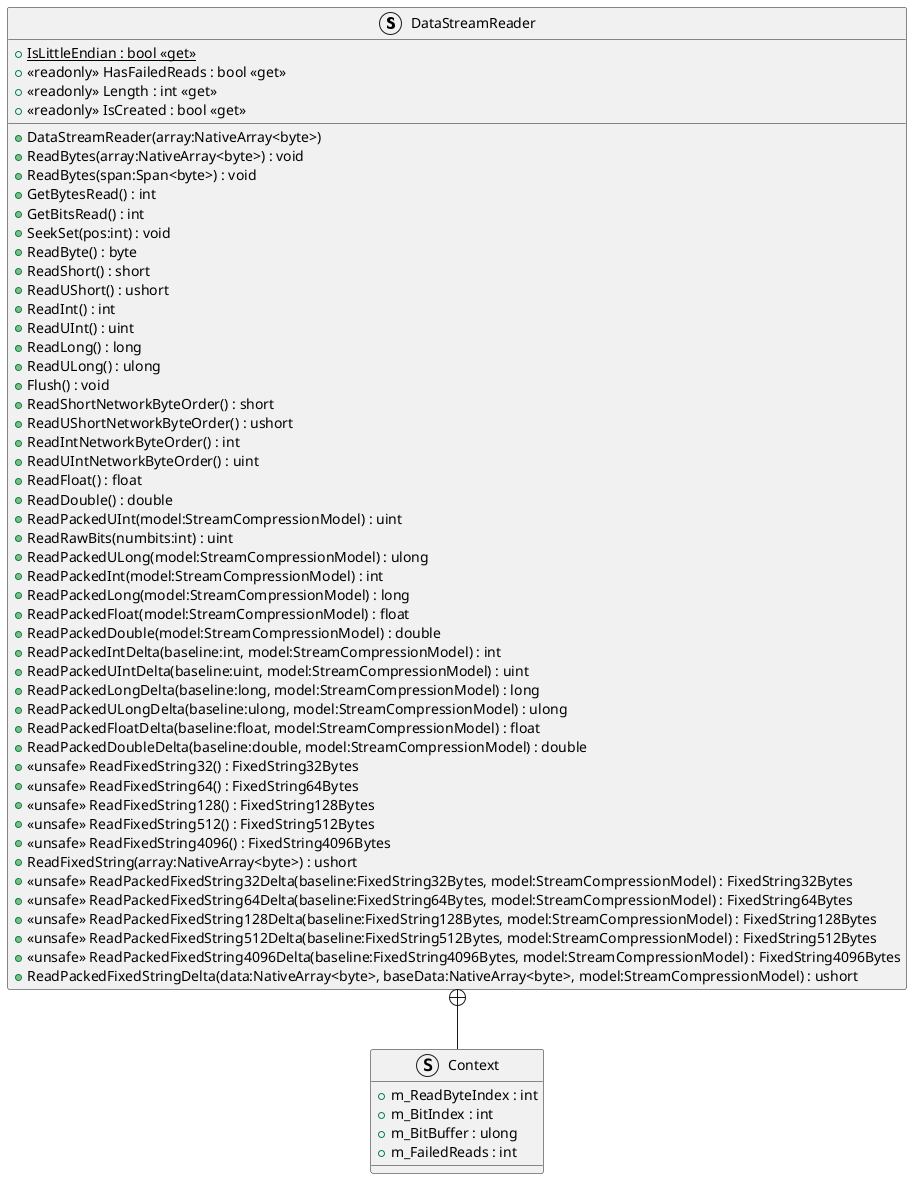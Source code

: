 @startuml
struct DataStreamReader {
    + DataStreamReader(array:NativeArray<byte>)
    + {static} IsLittleEndian : bool <<get>>
    + <<readonly>> HasFailedReads : bool <<get>>
    + <<readonly>> Length : int <<get>>
    + <<readonly>> IsCreated : bool <<get>>
    + ReadBytes(array:NativeArray<byte>) : void
    + ReadBytes(span:Span<byte>) : void
    + GetBytesRead() : int
    + GetBitsRead() : int
    + SeekSet(pos:int) : void
    + ReadByte() : byte
    + ReadShort() : short
    + ReadUShort() : ushort
    + ReadInt() : int
    + ReadUInt() : uint
    + ReadLong() : long
    + ReadULong() : ulong
    + Flush() : void
    + ReadShortNetworkByteOrder() : short
    + ReadUShortNetworkByteOrder() : ushort
    + ReadIntNetworkByteOrder() : int
    + ReadUIntNetworkByteOrder() : uint
    + ReadFloat() : float
    + ReadDouble() : double
    + ReadPackedUInt(model:StreamCompressionModel) : uint
    + ReadRawBits(numbits:int) : uint
    + ReadPackedULong(model:StreamCompressionModel) : ulong
    + ReadPackedInt(model:StreamCompressionModel) : int
    + ReadPackedLong(model:StreamCompressionModel) : long
    + ReadPackedFloat(model:StreamCompressionModel) : float
    + ReadPackedDouble(model:StreamCompressionModel) : double
    + ReadPackedIntDelta(baseline:int, model:StreamCompressionModel) : int
    + ReadPackedUIntDelta(baseline:uint, model:StreamCompressionModel) : uint
    + ReadPackedLongDelta(baseline:long, model:StreamCompressionModel) : long
    + ReadPackedULongDelta(baseline:ulong, model:StreamCompressionModel) : ulong
    + ReadPackedFloatDelta(baseline:float, model:StreamCompressionModel) : float
    + ReadPackedDoubleDelta(baseline:double, model:StreamCompressionModel) : double
    + <<unsafe>> ReadFixedString32() : FixedString32Bytes
    + <<unsafe>> ReadFixedString64() : FixedString64Bytes
    + <<unsafe>> ReadFixedString128() : FixedString128Bytes
    + <<unsafe>> ReadFixedString512() : FixedString512Bytes
    + <<unsafe>> ReadFixedString4096() : FixedString4096Bytes
    + ReadFixedString(array:NativeArray<byte>) : ushort
    + <<unsafe>> ReadPackedFixedString32Delta(baseline:FixedString32Bytes, model:StreamCompressionModel) : FixedString32Bytes
    + <<unsafe>> ReadPackedFixedString64Delta(baseline:FixedString64Bytes, model:StreamCompressionModel) : FixedString64Bytes
    + <<unsafe>> ReadPackedFixedString128Delta(baseline:FixedString128Bytes, model:StreamCompressionModel) : FixedString128Bytes
    + <<unsafe>> ReadPackedFixedString512Delta(baseline:FixedString512Bytes, model:StreamCompressionModel) : FixedString512Bytes
    + <<unsafe>> ReadPackedFixedString4096Delta(baseline:FixedString4096Bytes, model:StreamCompressionModel) : FixedString4096Bytes
    + ReadPackedFixedStringDelta(data:NativeArray<byte>, baseData:NativeArray<byte>, model:StreamCompressionModel) : ushort
}
struct Context {
    + m_ReadByteIndex : int
    + m_BitIndex : int
    + m_BitBuffer : ulong
    + m_FailedReads : int
}
DataStreamReader +-- Context
@enduml
